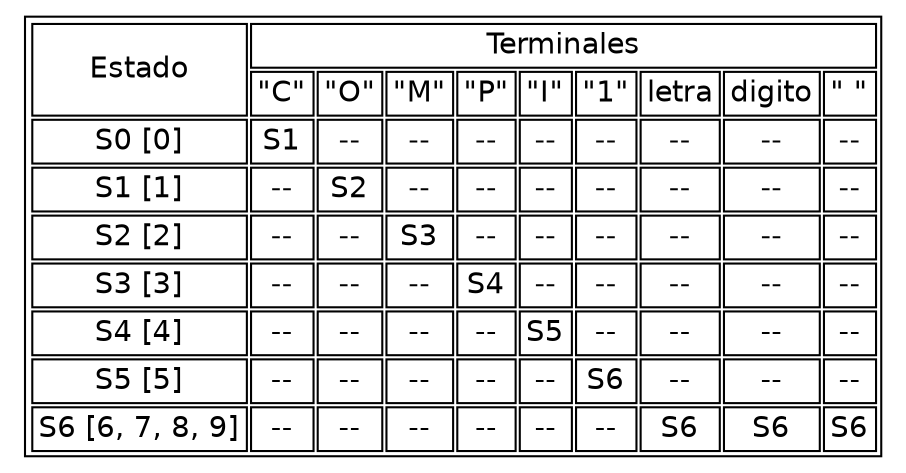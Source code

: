 digraph G { 
 node[shape=none fontname=Helvetica]
n1[label = < 
 <table><tr><td rowspan="2">Estado</td><td colspan="9">Terminales</td></tr>
<tr>
<td>"C"</td>
<td>"O"</td>
<td>"M"</td>
<td>"P"</td>
<td>"I"</td>
<td>"1"</td>
<td>letra</td>
<td>digito</td>
<td>" "</td>
</tr>
<tr>
<td>S0 [0]</td>
<td>S1</td>
<td>--</td>
<td>--</td>
<td>--</td>
<td>--</td>
<td>--</td>
<td>--</td>
<td>--</td>
<td>--</td>
</tr>
<tr>
<td>S1 [1]</td>
<td>--</td>
<td>S2</td>
<td>--</td>
<td>--</td>
<td>--</td>
<td>--</td>
<td>--</td>
<td>--</td>
<td>--</td>
</tr>
<tr>
<td>S2 [2]</td>
<td>--</td>
<td>--</td>
<td>S3</td>
<td>--</td>
<td>--</td>
<td>--</td>
<td>--</td>
<td>--</td>
<td>--</td>
</tr>
<tr>
<td>S3 [3]</td>
<td>--</td>
<td>--</td>
<td>--</td>
<td>S4</td>
<td>--</td>
<td>--</td>
<td>--</td>
<td>--</td>
<td>--</td>
</tr>
<tr>
<td>S4 [4]</td>
<td>--</td>
<td>--</td>
<td>--</td>
<td>--</td>
<td>S5</td>
<td>--</td>
<td>--</td>
<td>--</td>
<td>--</td>
</tr>
<tr>
<td>S5 [5]</td>
<td>--</td>
<td>--</td>
<td>--</td>
<td>--</td>
<td>--</td>
<td>S6</td>
<td>--</td>
<td>--</td>
<td>--</td>
</tr>
<tr>
<td>S6 [6, 7, 8, 9]</td>
<td>--</td>
<td>--</td>
<td>--</td>
<td>--</td>
<td>--</td>
<td>--</td>
<td>S6</td>
<td>S6</td>
<td>S6</td>
</tr>
</table>
>]
}
